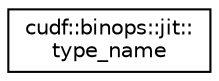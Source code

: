 digraph "Graphical Class Hierarchy"
{
  edge [fontname="Helvetica",fontsize="10",labelfontname="Helvetica",labelfontsize="10"];
  node [fontname="Helvetica",fontsize="10",shape=record];
  rankdir="LR";
  Node0 [label="cudf::binops::jit::\ltype_name",height=0.2,width=0.4,color="black", fillcolor="white", style="filled",URL="$structcudf_1_1binops_1_1jit_1_1type__name.html",tooltip="Functor to get type name in string. "];
}
